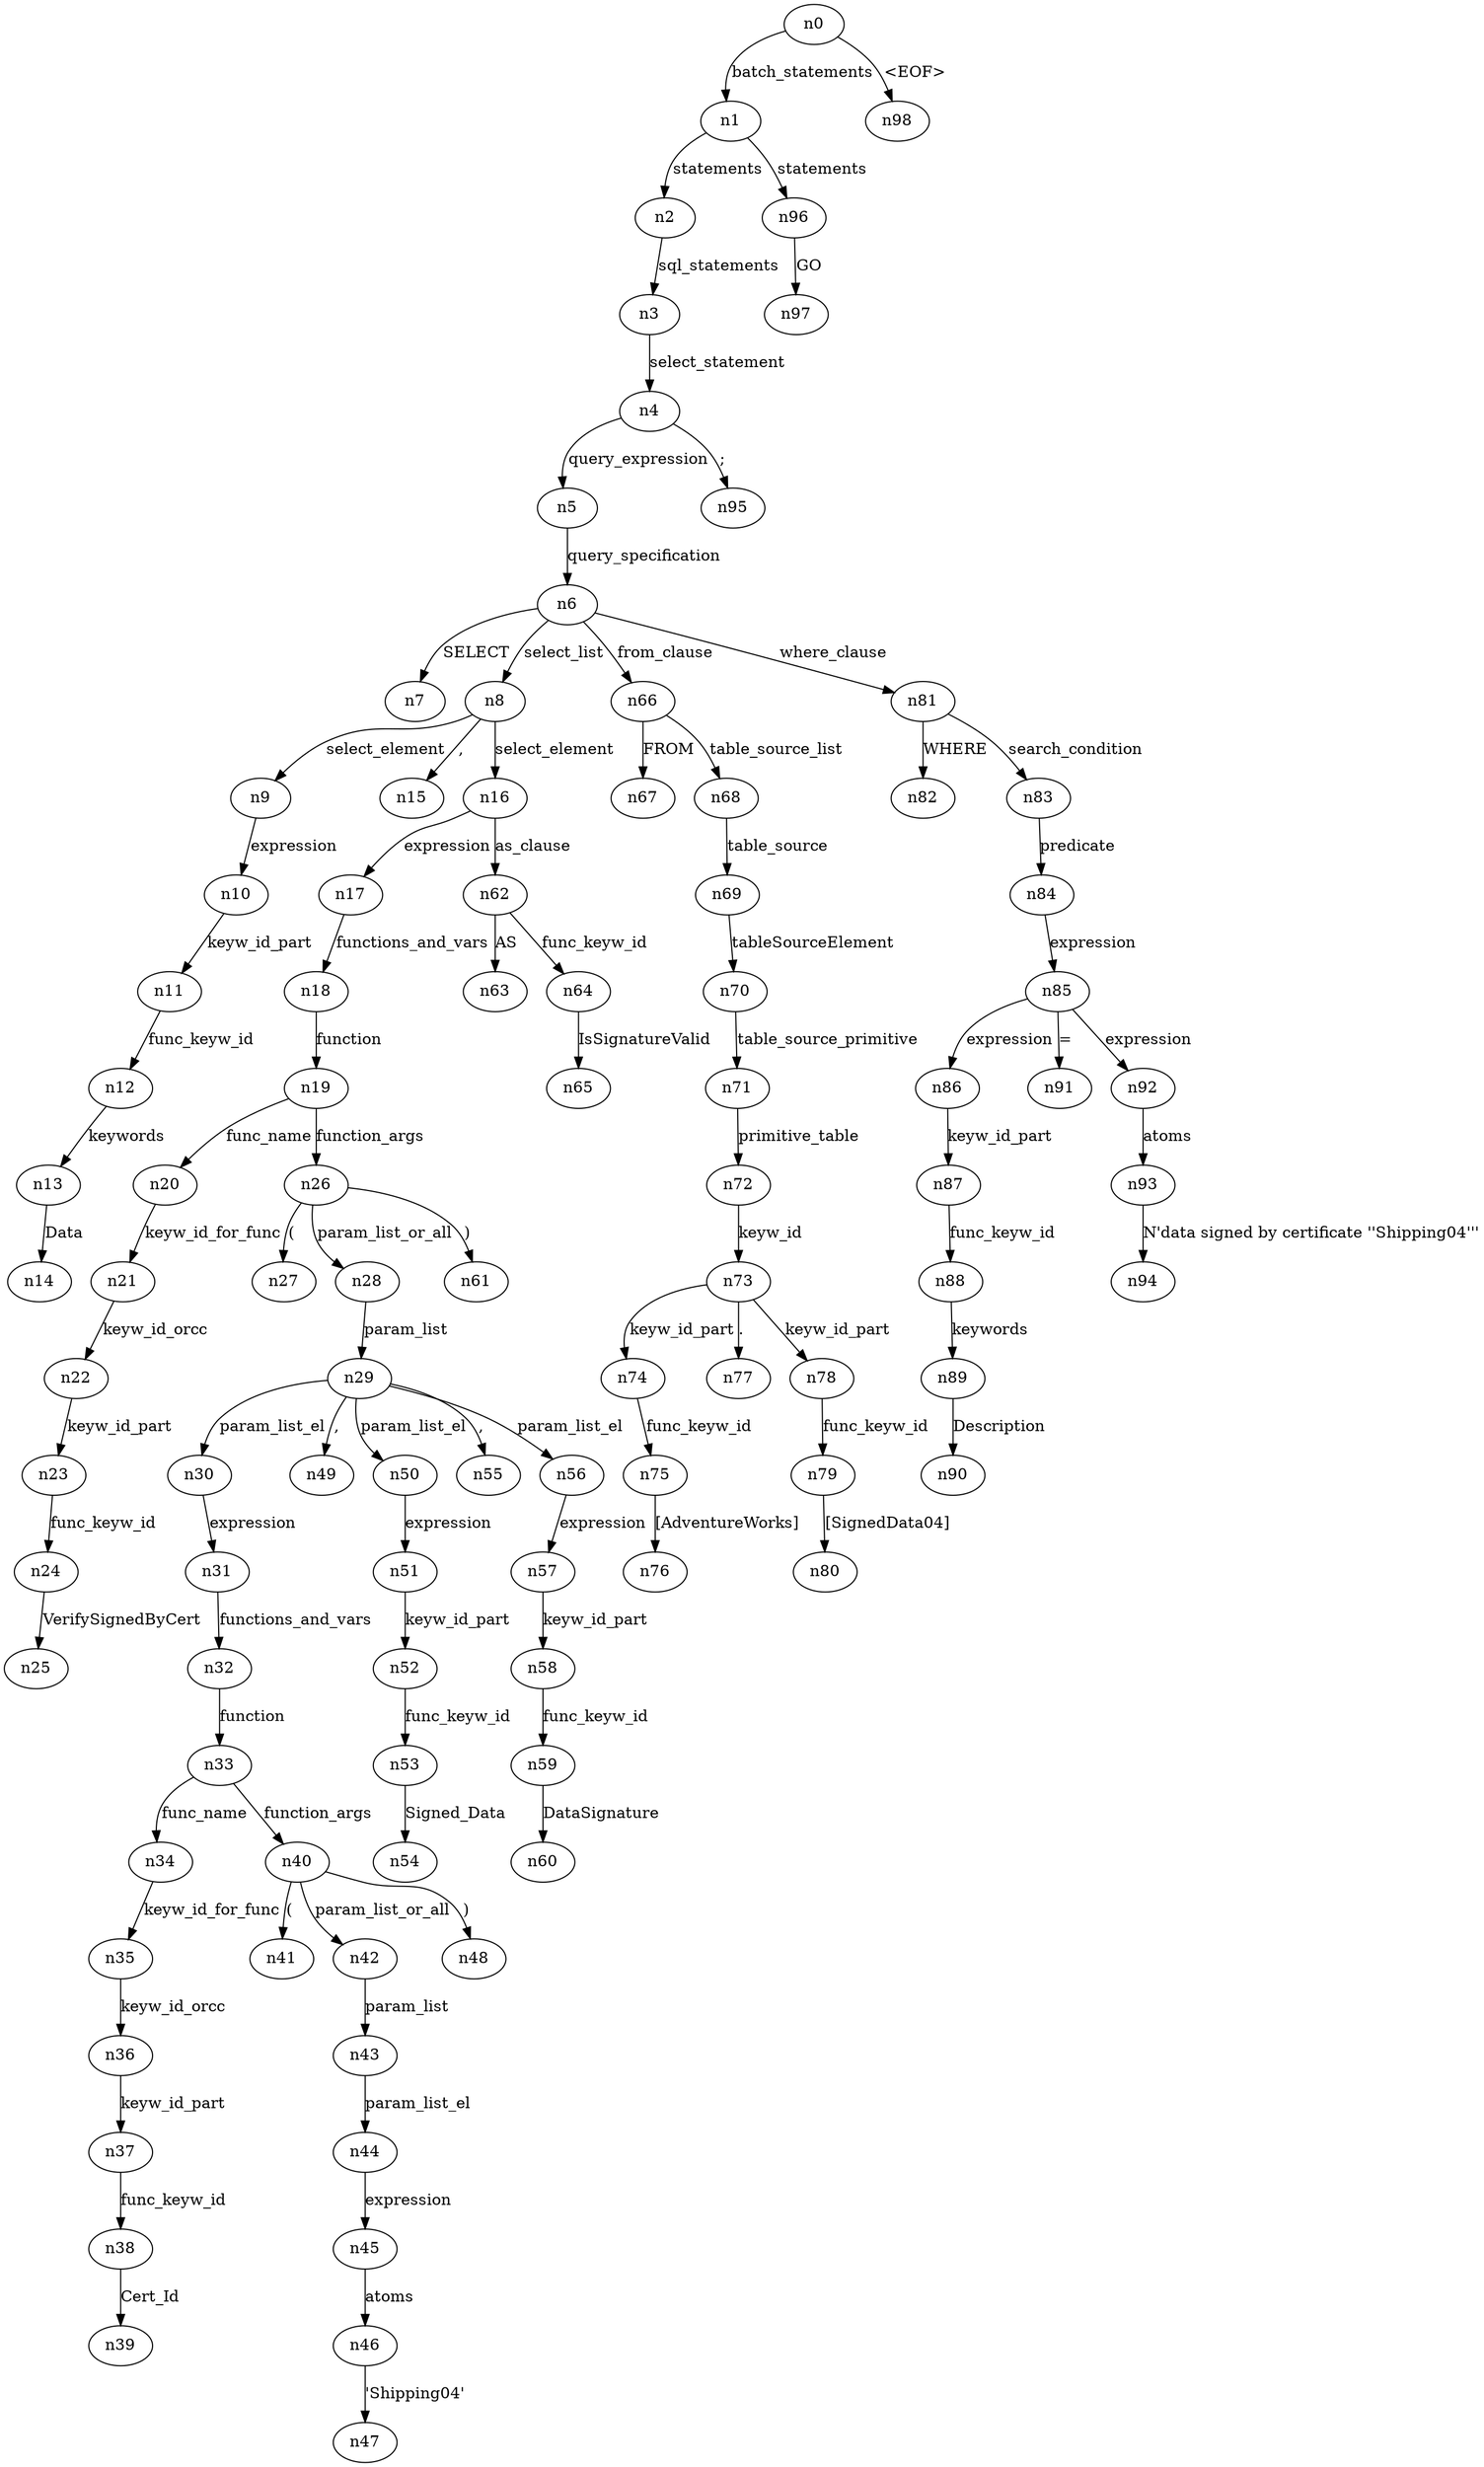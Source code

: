digraph ParseTree {
  n0 -> n1 [label="batch_statements"];
  n1 -> n2 [label="statements"];
  n2 -> n3 [label="sql_statements"];
  n3 -> n4 [label="select_statement"];
  n4 -> n5 [label="query_expression"];
  n5 -> n6 [label="query_specification"];
  n6 -> n7 [label="SELECT"];
  n6 -> n8 [label="select_list"];
  n8 -> n9 [label="select_element"];
  n9 -> n10 [label="expression"];
  n10 -> n11 [label="keyw_id_part"];
  n11 -> n12 [label="func_keyw_id"];
  n12 -> n13 [label="keywords"];
  n13 -> n14 [label="Data"];
  n8 -> n15 [label=","];
  n8 -> n16 [label="select_element"];
  n16 -> n17 [label="expression"];
  n17 -> n18 [label="functions_and_vars"];
  n18 -> n19 [label="function"];
  n19 -> n20 [label="func_name"];
  n20 -> n21 [label="keyw_id_for_func"];
  n21 -> n22 [label="keyw_id_orcc"];
  n22 -> n23 [label="keyw_id_part"];
  n23 -> n24 [label="func_keyw_id"];
  n24 -> n25 [label="VerifySignedByCert"];
  n19 -> n26 [label="function_args"];
  n26 -> n27 [label="("];
  n26 -> n28 [label="param_list_or_all"];
  n28 -> n29 [label="param_list"];
  n29 -> n30 [label="param_list_el"];
  n30 -> n31 [label="expression"];
  n31 -> n32 [label="functions_and_vars"];
  n32 -> n33 [label="function"];
  n33 -> n34 [label="func_name"];
  n34 -> n35 [label="keyw_id_for_func"];
  n35 -> n36 [label="keyw_id_orcc"];
  n36 -> n37 [label="keyw_id_part"];
  n37 -> n38 [label="func_keyw_id"];
  n38 -> n39 [label="Cert_Id"];
  n33 -> n40 [label="function_args"];
  n40 -> n41 [label="("];
  n40 -> n42 [label="param_list_or_all"];
  n42 -> n43 [label="param_list"];
  n43 -> n44 [label="param_list_el"];
  n44 -> n45 [label="expression"];
  n45 -> n46 [label="atoms"];
  n46 -> n47 [label="'Shipping04'"];
  n40 -> n48 [label=")"];
  n29 -> n49 [label=","];
  n29 -> n50 [label="param_list_el"];
  n50 -> n51 [label="expression"];
  n51 -> n52 [label="keyw_id_part"];
  n52 -> n53 [label="func_keyw_id"];
  n53 -> n54 [label="Signed_Data"];
  n29 -> n55 [label=","];
  n29 -> n56 [label="param_list_el"];
  n56 -> n57 [label="expression"];
  n57 -> n58 [label="keyw_id_part"];
  n58 -> n59 [label="func_keyw_id"];
  n59 -> n60 [label="DataSignature"];
  n26 -> n61 [label=")"];
  n16 -> n62 [label="as_clause"];
  n62 -> n63 [label="AS"];
  n62 -> n64 [label="func_keyw_id"];
  n64 -> n65 [label="IsSignatureValid"];
  n6 -> n66 [label="from_clause"];
  n66 -> n67 [label="FROM"];
  n66 -> n68 [label="table_source_list"];
  n68 -> n69 [label="table_source"];
  n69 -> n70 [label="tableSourceElement"];
  n70 -> n71 [label="table_source_primitive"];
  n71 -> n72 [label="primitive_table"];
  n72 -> n73 [label="keyw_id"];
  n73 -> n74 [label="keyw_id_part"];
  n74 -> n75 [label="func_keyw_id"];
  n75 -> n76 [label="[AdventureWorks]"];
  n73 -> n77 [label="."];
  n73 -> n78 [label="keyw_id_part"];
  n78 -> n79 [label="func_keyw_id"];
  n79 -> n80 [label="[SignedData04]"];
  n6 -> n81 [label="where_clause"];
  n81 -> n82 [label="WHERE"];
  n81 -> n83 [label="search_condition"];
  n83 -> n84 [label="predicate"];
  n84 -> n85 [label="expression"];
  n85 -> n86 [label="expression"];
  n86 -> n87 [label="keyw_id_part"];
  n87 -> n88 [label="func_keyw_id"];
  n88 -> n89 [label="keywords"];
  n89 -> n90 [label="Description"];
  n85 -> n91 [label="="];
  n85 -> n92 [label="expression"];
  n92 -> n93 [label="atoms"];
  n93 -> n94 [label="N'data signed by certificate ''Shipping04'''"];
  n4 -> n95 [label=";"];
  n1 -> n96 [label="statements"];
  n96 -> n97 [label="GO"];
  n0 -> n98 [label="<EOF>"];
}